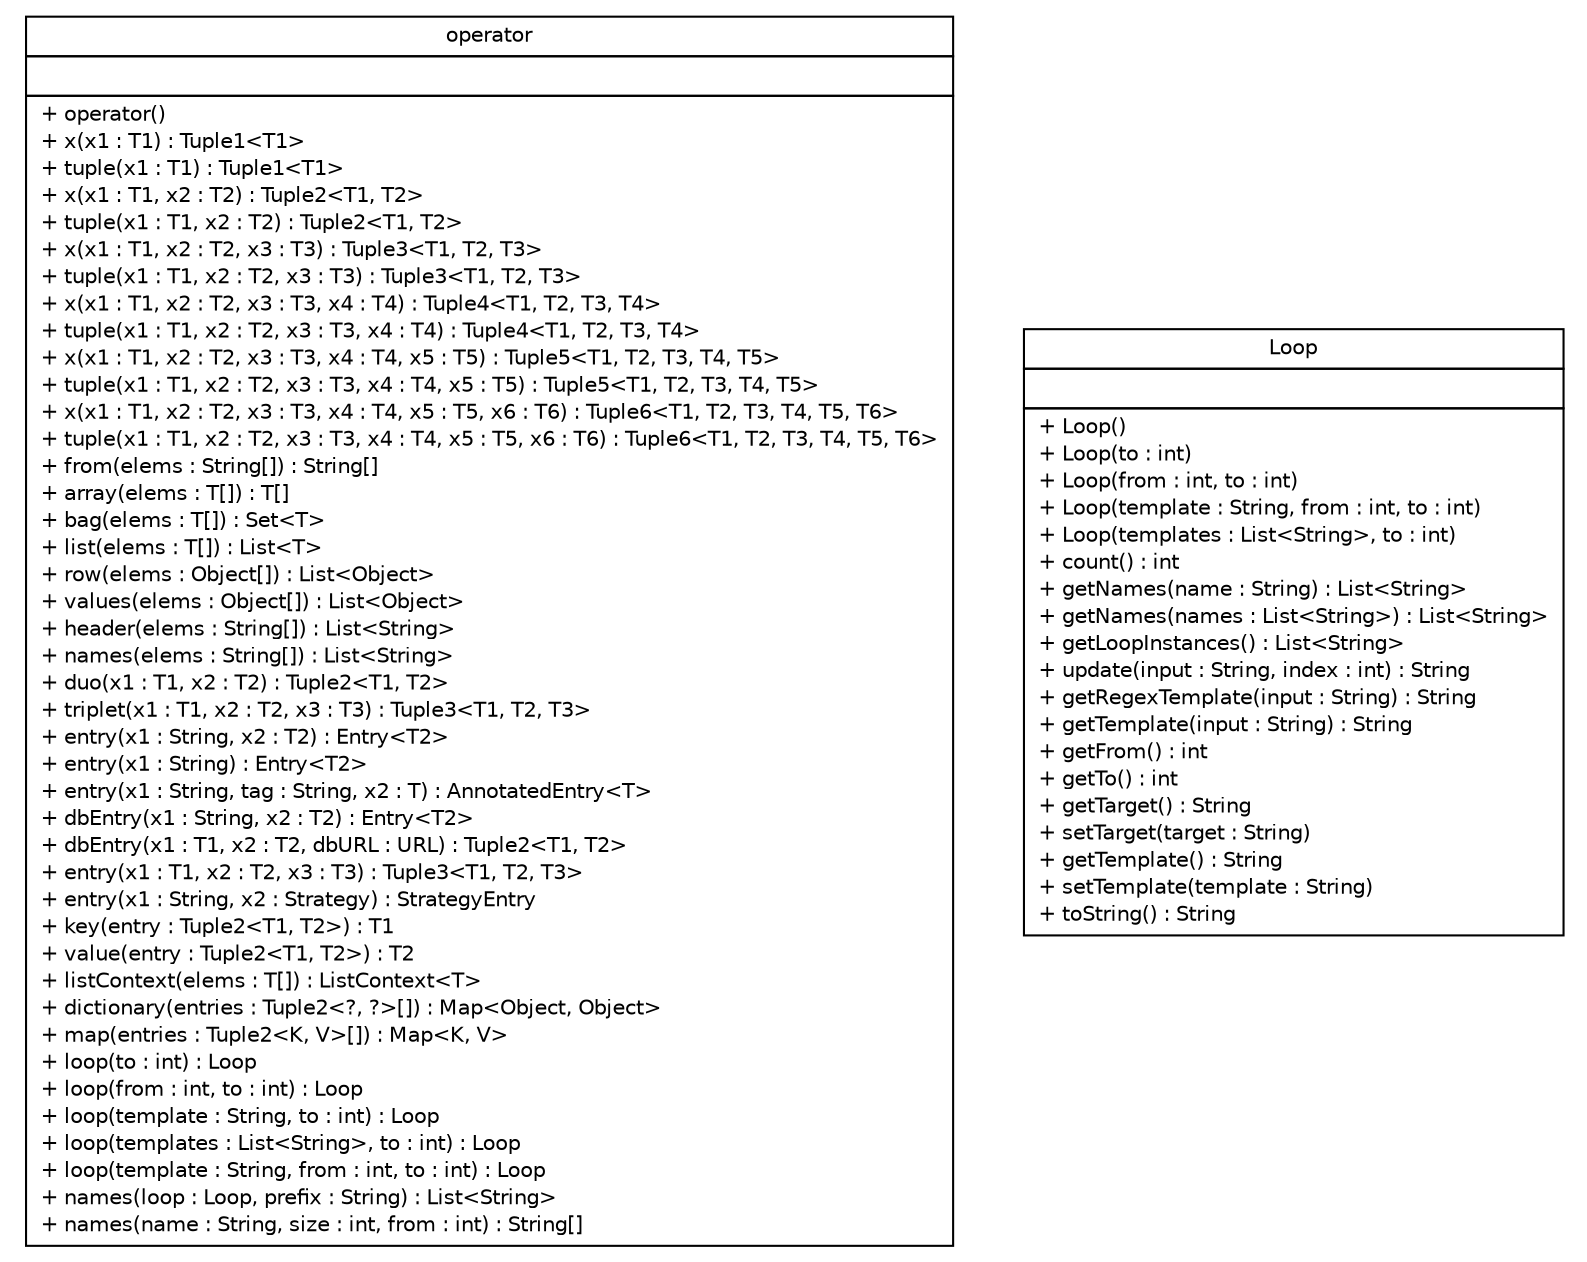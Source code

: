 #!/usr/local/bin/dot
#
# Class diagram 
# Generated by UMLGraph version R5_6 (http://www.umlgraph.org/)
#

digraph G {
	edge [fontname="Helvetica",fontsize=10,labelfontname="Helvetica",labelfontsize=10];
	node [fontname="Helvetica",fontsize=10,shape=plaintext];
	nodesep=0.25;
	ranksep=0.5;
	// sorcer.co.operator
	c57097 [label=<<table title="sorcer.co.operator" border="0" cellborder="1" cellspacing="0" cellpadding="2" port="p" href="./operator.html">
		<tr><td><table border="0" cellspacing="0" cellpadding="1">
<tr><td align="center" balign="center"> operator </td></tr>
		</table></td></tr>
		<tr><td><table border="0" cellspacing="0" cellpadding="1">
<tr><td align="left" balign="left">  </td></tr>
		</table></td></tr>
		<tr><td><table border="0" cellspacing="0" cellpadding="1">
<tr><td align="left" balign="left"> + operator() </td></tr>
<tr><td align="left" balign="left"> + x(x1 : T1) : Tuple1&lt;T1&gt; </td></tr>
<tr><td align="left" balign="left"> + tuple(x1 : T1) : Tuple1&lt;T1&gt; </td></tr>
<tr><td align="left" balign="left"> + x(x1 : T1, x2 : T2) : Tuple2&lt;T1, T2&gt; </td></tr>
<tr><td align="left" balign="left"> + tuple(x1 : T1, x2 : T2) : Tuple2&lt;T1, T2&gt; </td></tr>
<tr><td align="left" balign="left"> + x(x1 : T1, x2 : T2, x3 : T3) : Tuple3&lt;T1, T2, T3&gt; </td></tr>
<tr><td align="left" balign="left"> + tuple(x1 : T1, x2 : T2, x3 : T3) : Tuple3&lt;T1, T2, T3&gt; </td></tr>
<tr><td align="left" balign="left"> + x(x1 : T1, x2 : T2, x3 : T3, x4 : T4) : Tuple4&lt;T1, T2, T3, T4&gt; </td></tr>
<tr><td align="left" balign="left"> + tuple(x1 : T1, x2 : T2, x3 : T3, x4 : T4) : Tuple4&lt;T1, T2, T3, T4&gt; </td></tr>
<tr><td align="left" balign="left"> + x(x1 : T1, x2 : T2, x3 : T3, x4 : T4, x5 : T5) : Tuple5&lt;T1, T2, T3, T4, T5&gt; </td></tr>
<tr><td align="left" balign="left"> + tuple(x1 : T1, x2 : T2, x3 : T3, x4 : T4, x5 : T5) : Tuple5&lt;T1, T2, T3, T4, T5&gt; </td></tr>
<tr><td align="left" balign="left"> + x(x1 : T1, x2 : T2, x3 : T3, x4 : T4, x5 : T5, x6 : T6) : Tuple6&lt;T1, T2, T3, T4, T5, T6&gt; </td></tr>
<tr><td align="left" balign="left"> + tuple(x1 : T1, x2 : T2, x3 : T3, x4 : T4, x5 : T5, x6 : T6) : Tuple6&lt;T1, T2, T3, T4, T5, T6&gt; </td></tr>
<tr><td align="left" balign="left"> + from(elems : String[]) : String[] </td></tr>
<tr><td align="left" balign="left"> + array(elems : T[]) : T[] </td></tr>
<tr><td align="left" balign="left"> + bag(elems : T[]) : Set&lt;T&gt; </td></tr>
<tr><td align="left" balign="left"> + list(elems : T[]) : List&lt;T&gt; </td></tr>
<tr><td align="left" balign="left"> + row(elems : Object[]) : List&lt;Object&gt; </td></tr>
<tr><td align="left" balign="left"> + values(elems : Object[]) : List&lt;Object&gt; </td></tr>
<tr><td align="left" balign="left"> + header(elems : String[]) : List&lt;String&gt; </td></tr>
<tr><td align="left" balign="left"> + names(elems : String[]) : List&lt;String&gt; </td></tr>
<tr><td align="left" balign="left"> + duo(x1 : T1, x2 : T2) : Tuple2&lt;T1, T2&gt; </td></tr>
<tr><td align="left" balign="left"> + triplet(x1 : T1, x2 : T2, x3 : T3) : Tuple3&lt;T1, T2, T3&gt; </td></tr>
<tr><td align="left" balign="left"> + entry(x1 : String, x2 : T2) : Entry&lt;T2&gt; </td></tr>
<tr><td align="left" balign="left"> + entry(x1 : String) : Entry&lt;T2&gt; </td></tr>
<tr><td align="left" balign="left"> + entry(x1 : String, tag : String, x2 : T) : AnnotatedEntry&lt;T&gt; </td></tr>
<tr><td align="left" balign="left"> + dbEntry(x1 : String, x2 : T2) : Entry&lt;T2&gt; </td></tr>
<tr><td align="left" balign="left"> + dbEntry(x1 : T1, x2 : T2, dbURL : URL) : Tuple2&lt;T1, T2&gt; </td></tr>
<tr><td align="left" balign="left"> + entry(x1 : T1, x2 : T2, x3 : T3) : Tuple3&lt;T1, T2, T3&gt; </td></tr>
<tr><td align="left" balign="left"> + entry(x1 : String, x2 : Strategy) : StrategyEntry </td></tr>
<tr><td align="left" balign="left"> + key(entry : Tuple2&lt;T1, T2&gt;) : T1 </td></tr>
<tr><td align="left" balign="left"> + value(entry : Tuple2&lt;T1, T2&gt;) : T2 </td></tr>
<tr><td align="left" balign="left"> + listContext(elems : T[]) : ListContext&lt;T&gt; </td></tr>
<tr><td align="left" balign="left"> + dictionary(entries : Tuple2&lt;?, ?&gt;[]) : Map&lt;Object, Object&gt; </td></tr>
<tr><td align="left" balign="left"> + map(entries : Tuple2&lt;K, V&gt;[]) : Map&lt;K, V&gt; </td></tr>
<tr><td align="left" balign="left"> + loop(to : int) : Loop </td></tr>
<tr><td align="left" balign="left"> + loop(from : int, to : int) : Loop </td></tr>
<tr><td align="left" balign="left"> + loop(template : String, to : int) : Loop </td></tr>
<tr><td align="left" balign="left"> + loop(templates : List&lt;String&gt;, to : int) : Loop </td></tr>
<tr><td align="left" balign="left"> + loop(template : String, from : int, to : int) : Loop </td></tr>
<tr><td align="left" balign="left"> + names(loop : Loop, prefix : String) : List&lt;String&gt; </td></tr>
<tr><td align="left" balign="left"> + names(name : String, size : int, from : int) : String[] </td></tr>
		</table></td></tr>
		</table>>, URL="./operator.html", fontname="Helvetica", fontcolor="black", fontsize=10.0];
	// sorcer.co.Loop
	c57098 [label=<<table title="sorcer.co.Loop" border="0" cellborder="1" cellspacing="0" cellpadding="2" port="p" href="./Loop.html">
		<tr><td><table border="0" cellspacing="0" cellpadding="1">
<tr><td align="center" balign="center"> Loop </td></tr>
		</table></td></tr>
		<tr><td><table border="0" cellspacing="0" cellpadding="1">
<tr><td align="left" balign="left">  </td></tr>
		</table></td></tr>
		<tr><td><table border="0" cellspacing="0" cellpadding="1">
<tr><td align="left" balign="left"> + Loop() </td></tr>
<tr><td align="left" balign="left"> + Loop(to : int) </td></tr>
<tr><td align="left" balign="left"> + Loop(from : int, to : int) </td></tr>
<tr><td align="left" balign="left"> + Loop(template : String, from : int, to : int) </td></tr>
<tr><td align="left" balign="left"> + Loop(templates : List&lt;String&gt;, to : int) </td></tr>
<tr><td align="left" balign="left"> + count() : int </td></tr>
<tr><td align="left" balign="left"> + getNames(name : String) : List&lt;String&gt; </td></tr>
<tr><td align="left" balign="left"> + getNames(names : List&lt;String&gt;) : List&lt;String&gt; </td></tr>
<tr><td align="left" balign="left"> + getLoopInstances() : List&lt;String&gt; </td></tr>
<tr><td align="left" balign="left"> + update(input : String, index : int) : String </td></tr>
<tr><td align="left" balign="left"> + getRegexTemplate(input : String) : String </td></tr>
<tr><td align="left" balign="left"> + getTemplate(input : String) : String </td></tr>
<tr><td align="left" balign="left"> + getFrom() : int </td></tr>
<tr><td align="left" balign="left"> + getTo() : int </td></tr>
<tr><td align="left" balign="left"> + getTarget() : String </td></tr>
<tr><td align="left" balign="left"> + setTarget(target : String) </td></tr>
<tr><td align="left" balign="left"> + getTemplate() : String </td></tr>
<tr><td align="left" balign="left"> + setTemplate(template : String) </td></tr>
<tr><td align="left" balign="left"> + toString() : String </td></tr>
		</table></td></tr>
		</table>>, URL="./Loop.html", fontname="Helvetica", fontcolor="black", fontsize=10.0];
}

